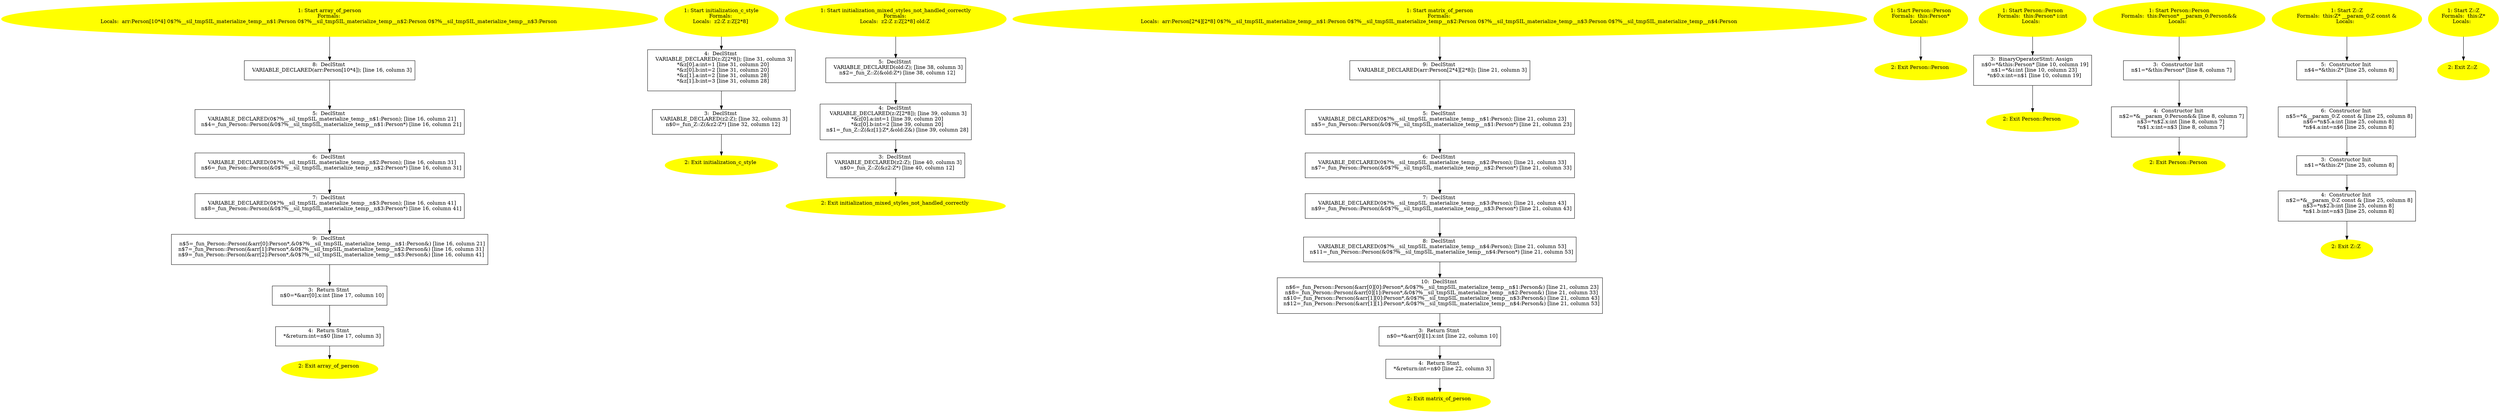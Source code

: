 /* @generated */
digraph cfg {
"array_of_person#7945672701495610995.0fecf6778237d47d15191cac7fab514c_1" [label="1: Start array_of_person\nFormals: \nLocals:  arr:Person[10*4] 0$?%__sil_tmpSIL_materialize_temp__n$1:Person 0$?%__sil_tmpSIL_materialize_temp__n$2:Person 0$?%__sil_tmpSIL_materialize_temp__n$3:Person \n  " color=yellow style=filled]
	

	 "array_of_person#7945672701495610995.0fecf6778237d47d15191cac7fab514c_1" -> "array_of_person#7945672701495610995.0fecf6778237d47d15191cac7fab514c_8" ;
"array_of_person#7945672701495610995.0fecf6778237d47d15191cac7fab514c_2" [label="2: Exit array_of_person \n  " color=yellow style=filled]
	

"array_of_person#7945672701495610995.0fecf6778237d47d15191cac7fab514c_3" [label="3:  Return Stmt \n   n$0=*&arr[0].x:int [line 17, column 10]\n " shape="box"]
	

	 "array_of_person#7945672701495610995.0fecf6778237d47d15191cac7fab514c_3" -> "array_of_person#7945672701495610995.0fecf6778237d47d15191cac7fab514c_4" ;
"array_of_person#7945672701495610995.0fecf6778237d47d15191cac7fab514c_4" [label="4:  Return Stmt \n   *&return:int=n$0 [line 17, column 3]\n " shape="box"]
	

	 "array_of_person#7945672701495610995.0fecf6778237d47d15191cac7fab514c_4" -> "array_of_person#7945672701495610995.0fecf6778237d47d15191cac7fab514c_2" ;
"array_of_person#7945672701495610995.0fecf6778237d47d15191cac7fab514c_5" [label="5:  DeclStmt \n   VARIABLE_DECLARED(0$?%__sil_tmpSIL_materialize_temp__n$1:Person); [line 16, column 21]\n  n$4=_fun_Person::Person(&0$?%__sil_tmpSIL_materialize_temp__n$1:Person*) [line 16, column 21]\n " shape="box"]
	

	 "array_of_person#7945672701495610995.0fecf6778237d47d15191cac7fab514c_5" -> "array_of_person#7945672701495610995.0fecf6778237d47d15191cac7fab514c_6" ;
"array_of_person#7945672701495610995.0fecf6778237d47d15191cac7fab514c_6" [label="6:  DeclStmt \n   VARIABLE_DECLARED(0$?%__sil_tmpSIL_materialize_temp__n$2:Person); [line 16, column 31]\n  n$6=_fun_Person::Person(&0$?%__sil_tmpSIL_materialize_temp__n$2:Person*) [line 16, column 31]\n " shape="box"]
	

	 "array_of_person#7945672701495610995.0fecf6778237d47d15191cac7fab514c_6" -> "array_of_person#7945672701495610995.0fecf6778237d47d15191cac7fab514c_7" ;
"array_of_person#7945672701495610995.0fecf6778237d47d15191cac7fab514c_7" [label="7:  DeclStmt \n   VARIABLE_DECLARED(0$?%__sil_tmpSIL_materialize_temp__n$3:Person); [line 16, column 41]\n  n$8=_fun_Person::Person(&0$?%__sil_tmpSIL_materialize_temp__n$3:Person*) [line 16, column 41]\n " shape="box"]
	

	 "array_of_person#7945672701495610995.0fecf6778237d47d15191cac7fab514c_7" -> "array_of_person#7945672701495610995.0fecf6778237d47d15191cac7fab514c_9" ;
"array_of_person#7945672701495610995.0fecf6778237d47d15191cac7fab514c_8" [label="8:  DeclStmt \n   VARIABLE_DECLARED(arr:Person[10*4]); [line 16, column 3]\n " shape="box"]
	

	 "array_of_person#7945672701495610995.0fecf6778237d47d15191cac7fab514c_8" -> "array_of_person#7945672701495610995.0fecf6778237d47d15191cac7fab514c_5" ;
"array_of_person#7945672701495610995.0fecf6778237d47d15191cac7fab514c_9" [label="9:  DeclStmt \n   n$5=_fun_Person::Person(&arr[0]:Person*,&0$?%__sil_tmpSIL_materialize_temp__n$1:Person&) [line 16, column 21]\n  n$7=_fun_Person::Person(&arr[1]:Person*,&0$?%__sil_tmpSIL_materialize_temp__n$2:Person&) [line 16, column 31]\n  n$9=_fun_Person::Person(&arr[2]:Person*,&0$?%__sil_tmpSIL_materialize_temp__n$3:Person&) [line 16, column 41]\n " shape="box"]
	

	 "array_of_person#7945672701495610995.0fecf6778237d47d15191cac7fab514c_9" -> "array_of_person#7945672701495610995.0fecf6778237d47d15191cac7fab514c_3" ;
"initialization_c_style#16495589501342328206.0d90448020e72c05f693b9221dac03f8_1" [label="1: Start initialization_c_style\nFormals: \nLocals:  z2:Z z:Z[2*8] \n  " color=yellow style=filled]
	

	 "initialization_c_style#16495589501342328206.0d90448020e72c05f693b9221dac03f8_1" -> "initialization_c_style#16495589501342328206.0d90448020e72c05f693b9221dac03f8_4" ;
"initialization_c_style#16495589501342328206.0d90448020e72c05f693b9221dac03f8_2" [label="2: Exit initialization_c_style \n  " color=yellow style=filled]
	

"initialization_c_style#16495589501342328206.0d90448020e72c05f693b9221dac03f8_3" [label="3:  DeclStmt \n   VARIABLE_DECLARED(z2:Z); [line 32, column 3]\n  n$0=_fun_Z::Z(&z2:Z*) [line 32, column 12]\n " shape="box"]
	

	 "initialization_c_style#16495589501342328206.0d90448020e72c05f693b9221dac03f8_3" -> "initialization_c_style#16495589501342328206.0d90448020e72c05f693b9221dac03f8_2" ;
"initialization_c_style#16495589501342328206.0d90448020e72c05f693b9221dac03f8_4" [label="4:  DeclStmt \n   VARIABLE_DECLARED(z:Z[2*8]); [line 31, column 3]\n  *&z[0].a:int=1 [line 31, column 20]\n  *&z[0].b:int=2 [line 31, column 20]\n  *&z[1].a:int=2 [line 31, column 28]\n  *&z[1].b:int=3 [line 31, column 28]\n " shape="box"]
	

	 "initialization_c_style#16495589501342328206.0d90448020e72c05f693b9221dac03f8_4" -> "initialization_c_style#16495589501342328206.0d90448020e72c05f693b9221dac03f8_3" ;
"initialization_mixed_styles_not_handled_correctly#5603413470418470631.422782850043f1b48105fbbb47efe379_1" [label="1: Start initialization_mixed_styles_not_handled_correctly\nFormals: \nLocals:  z2:Z z:Z[2*8] old:Z \n  " color=yellow style=filled]
	

	 "initialization_mixed_styles_not_handled_correctly#5603413470418470631.422782850043f1b48105fbbb47efe379_1" -> "initialization_mixed_styles_not_handled_correctly#5603413470418470631.422782850043f1b48105fbbb47efe379_5" ;
"initialization_mixed_styles_not_handled_correctly#5603413470418470631.422782850043f1b48105fbbb47efe379_2" [label="2: Exit initialization_mixed_styles_not_handled_correctly \n  " color=yellow style=filled]
	

"initialization_mixed_styles_not_handled_correctly#5603413470418470631.422782850043f1b48105fbbb47efe379_3" [label="3:  DeclStmt \n   VARIABLE_DECLARED(z2:Z); [line 40, column 3]\n  n$0=_fun_Z::Z(&z2:Z*) [line 40, column 12]\n " shape="box"]
	

	 "initialization_mixed_styles_not_handled_correctly#5603413470418470631.422782850043f1b48105fbbb47efe379_3" -> "initialization_mixed_styles_not_handled_correctly#5603413470418470631.422782850043f1b48105fbbb47efe379_2" ;
"initialization_mixed_styles_not_handled_correctly#5603413470418470631.422782850043f1b48105fbbb47efe379_4" [label="4:  DeclStmt \n   VARIABLE_DECLARED(z:Z[2*8]); [line 39, column 3]\n  *&z[0].a:int=1 [line 39, column 20]\n  *&z[0].b:int=2 [line 39, column 20]\n  n$1=_fun_Z::Z(&z[1]:Z*,&old:Z&) [line 39, column 28]\n " shape="box"]
	

	 "initialization_mixed_styles_not_handled_correctly#5603413470418470631.422782850043f1b48105fbbb47efe379_4" -> "initialization_mixed_styles_not_handled_correctly#5603413470418470631.422782850043f1b48105fbbb47efe379_3" ;
"initialization_mixed_styles_not_handled_correctly#5603413470418470631.422782850043f1b48105fbbb47efe379_5" [label="5:  DeclStmt \n   VARIABLE_DECLARED(old:Z); [line 38, column 3]\n  n$2=_fun_Z::Z(&old:Z*) [line 38, column 12]\n " shape="box"]
	

	 "initialization_mixed_styles_not_handled_correctly#5603413470418470631.422782850043f1b48105fbbb47efe379_5" -> "initialization_mixed_styles_not_handled_correctly#5603413470418470631.422782850043f1b48105fbbb47efe379_4" ;
"matrix_of_person#2881910427017022824.27f7f148c4911c13b3061cef6fe2673d_1" [label="1: Start matrix_of_person\nFormals: \nLocals:  arr:Person[2*4][2*8] 0$?%__sil_tmpSIL_materialize_temp__n$1:Person 0$?%__sil_tmpSIL_materialize_temp__n$2:Person 0$?%__sil_tmpSIL_materialize_temp__n$3:Person 0$?%__sil_tmpSIL_materialize_temp__n$4:Person \n  " color=yellow style=filled]
	

	 "matrix_of_person#2881910427017022824.27f7f148c4911c13b3061cef6fe2673d_1" -> "matrix_of_person#2881910427017022824.27f7f148c4911c13b3061cef6fe2673d_9" ;
"matrix_of_person#2881910427017022824.27f7f148c4911c13b3061cef6fe2673d_2" [label="2: Exit matrix_of_person \n  " color=yellow style=filled]
	

"matrix_of_person#2881910427017022824.27f7f148c4911c13b3061cef6fe2673d_3" [label="3:  Return Stmt \n   n$0=*&arr[0][1].x:int [line 22, column 10]\n " shape="box"]
	

	 "matrix_of_person#2881910427017022824.27f7f148c4911c13b3061cef6fe2673d_3" -> "matrix_of_person#2881910427017022824.27f7f148c4911c13b3061cef6fe2673d_4" ;
"matrix_of_person#2881910427017022824.27f7f148c4911c13b3061cef6fe2673d_4" [label="4:  Return Stmt \n   *&return:int=n$0 [line 22, column 3]\n " shape="box"]
	

	 "matrix_of_person#2881910427017022824.27f7f148c4911c13b3061cef6fe2673d_4" -> "matrix_of_person#2881910427017022824.27f7f148c4911c13b3061cef6fe2673d_2" ;
"matrix_of_person#2881910427017022824.27f7f148c4911c13b3061cef6fe2673d_5" [label="5:  DeclStmt \n   VARIABLE_DECLARED(0$?%__sil_tmpSIL_materialize_temp__n$1:Person); [line 21, column 23]\n  n$5=_fun_Person::Person(&0$?%__sil_tmpSIL_materialize_temp__n$1:Person*) [line 21, column 23]\n " shape="box"]
	

	 "matrix_of_person#2881910427017022824.27f7f148c4911c13b3061cef6fe2673d_5" -> "matrix_of_person#2881910427017022824.27f7f148c4911c13b3061cef6fe2673d_6" ;
"matrix_of_person#2881910427017022824.27f7f148c4911c13b3061cef6fe2673d_6" [label="6:  DeclStmt \n   VARIABLE_DECLARED(0$?%__sil_tmpSIL_materialize_temp__n$2:Person); [line 21, column 33]\n  n$7=_fun_Person::Person(&0$?%__sil_tmpSIL_materialize_temp__n$2:Person*) [line 21, column 33]\n " shape="box"]
	

	 "matrix_of_person#2881910427017022824.27f7f148c4911c13b3061cef6fe2673d_6" -> "matrix_of_person#2881910427017022824.27f7f148c4911c13b3061cef6fe2673d_7" ;
"matrix_of_person#2881910427017022824.27f7f148c4911c13b3061cef6fe2673d_7" [label="7:  DeclStmt \n   VARIABLE_DECLARED(0$?%__sil_tmpSIL_materialize_temp__n$3:Person); [line 21, column 43]\n  n$9=_fun_Person::Person(&0$?%__sil_tmpSIL_materialize_temp__n$3:Person*) [line 21, column 43]\n " shape="box"]
	

	 "matrix_of_person#2881910427017022824.27f7f148c4911c13b3061cef6fe2673d_7" -> "matrix_of_person#2881910427017022824.27f7f148c4911c13b3061cef6fe2673d_8" ;
"matrix_of_person#2881910427017022824.27f7f148c4911c13b3061cef6fe2673d_8" [label="8:  DeclStmt \n   VARIABLE_DECLARED(0$?%__sil_tmpSIL_materialize_temp__n$4:Person); [line 21, column 53]\n  n$11=_fun_Person::Person(&0$?%__sil_tmpSIL_materialize_temp__n$4:Person*) [line 21, column 53]\n " shape="box"]
	

	 "matrix_of_person#2881910427017022824.27f7f148c4911c13b3061cef6fe2673d_8" -> "matrix_of_person#2881910427017022824.27f7f148c4911c13b3061cef6fe2673d_10" ;
"matrix_of_person#2881910427017022824.27f7f148c4911c13b3061cef6fe2673d_9" [label="9:  DeclStmt \n   VARIABLE_DECLARED(arr:Person[2*4][2*8]); [line 21, column 3]\n " shape="box"]
	

	 "matrix_of_person#2881910427017022824.27f7f148c4911c13b3061cef6fe2673d_9" -> "matrix_of_person#2881910427017022824.27f7f148c4911c13b3061cef6fe2673d_5" ;
"matrix_of_person#2881910427017022824.27f7f148c4911c13b3061cef6fe2673d_10" [label="10:  DeclStmt \n   n$6=_fun_Person::Person(&arr[0][0]:Person*,&0$?%__sil_tmpSIL_materialize_temp__n$1:Person&) [line 21, column 23]\n  n$8=_fun_Person::Person(&arr[0][1]:Person*,&0$?%__sil_tmpSIL_materialize_temp__n$2:Person&) [line 21, column 33]\n  n$10=_fun_Person::Person(&arr[1][0]:Person*,&0$?%__sil_tmpSIL_materialize_temp__n$3:Person&) [line 21, column 43]\n  n$12=_fun_Person::Person(&arr[1][1]:Person*,&0$?%__sil_tmpSIL_materialize_temp__n$4:Person&) [line 21, column 53]\n " shape="box"]
	

	 "matrix_of_person#2881910427017022824.27f7f148c4911c13b3061cef6fe2673d_10" -> "matrix_of_person#2881910427017022824.27f7f148c4911c13b3061cef6fe2673d_3" ;
"Person#Person#{}11423624642537464427.024340598e1145cae95e43c1cafe7ee4_1" [label="1: Start Person::Person\nFormals:  this:Person*\nLocals:  \n  " color=yellow style=filled]
	

	 "Person#Person#{}11423624642537464427.024340598e1145cae95e43c1cafe7ee4_1" -> "Person#Person#{}11423624642537464427.024340598e1145cae95e43c1cafe7ee4_2" ;
"Person#Person#{}11423624642537464427.024340598e1145cae95e43c1cafe7ee4_2" [label="2: Exit Person::Person \n  " color=yellow style=filled]
	

"Person#Person#{}11423638936188631170.0b165853cc3237f8c5101c6a90169137_1" [label="1: Start Person::Person\nFormals:  this:Person* i:int\nLocals:  \n  " color=yellow style=filled]
	

	 "Person#Person#{}11423638936188631170.0b165853cc3237f8c5101c6a90169137_1" -> "Person#Person#{}11423638936188631170.0b165853cc3237f8c5101c6a90169137_3" ;
"Person#Person#{}11423638936188631170.0b165853cc3237f8c5101c6a90169137_2" [label="2: Exit Person::Person \n  " color=yellow style=filled]
	

"Person#Person#{}11423638936188631170.0b165853cc3237f8c5101c6a90169137_3" [label="3:  BinaryOperatorStmt: Assign \n   n$0=*&this:Person* [line 10, column 19]\n  n$1=*&i:int [line 10, column 23]\n  *n$0.x:int=n$1 [line 10, column 19]\n " shape="box"]
	

	 "Person#Person#{}11423638936188631170.0b165853cc3237f8c5101c6a90169137_3" -> "Person#Person#{}11423638936188631170.0b165853cc3237f8c5101c6a90169137_2" ;
"Person#Person#{}2912364444240684306.9dd701cca124df4f7dc81b093c2cb1bd_1" [label="1: Start Person::Person\nFormals:  this:Person* __param_0:Person&&\nLocals:  \n  " color=yellow style=filled]
	

	 "Person#Person#{}2912364444240684306.9dd701cca124df4f7dc81b093c2cb1bd_1" -> "Person#Person#{}2912364444240684306.9dd701cca124df4f7dc81b093c2cb1bd_3" ;
"Person#Person#{}2912364444240684306.9dd701cca124df4f7dc81b093c2cb1bd_2" [label="2: Exit Person::Person \n  " color=yellow style=filled]
	

"Person#Person#{}2912364444240684306.9dd701cca124df4f7dc81b093c2cb1bd_3" [label="3:  Constructor Init \n   n$1=*&this:Person* [line 8, column 7]\n " shape="box"]
	

	 "Person#Person#{}2912364444240684306.9dd701cca124df4f7dc81b093c2cb1bd_3" -> "Person#Person#{}2912364444240684306.9dd701cca124df4f7dc81b093c2cb1bd_4" ;
"Person#Person#{}2912364444240684306.9dd701cca124df4f7dc81b093c2cb1bd_4" [label="4:  Constructor Init \n   n$2=*&__param_0:Person&& [line 8, column 7]\n  n$3=*n$2.x:int [line 8, column 7]\n  *n$1.x:int=n$3 [line 8, column 7]\n " shape="box"]
	

	 "Person#Person#{}2912364444240684306.9dd701cca124df4f7dc81b093c2cb1bd_4" -> "Person#Person#{}2912364444240684306.9dd701cca124df4f7dc81b093c2cb1bd_2" ;
"Z#Z#{[copy_ctor]}14712705283456466662.0df637c2b5282a19c9d7451651605a3d_1" [label="1: Start Z::Z\nFormals:  this:Z* __param_0:Z const &\nLocals:  \n  " color=yellow style=filled]
	

	 "Z#Z#{[copy_ctor]}14712705283456466662.0df637c2b5282a19c9d7451651605a3d_1" -> "Z#Z#{[copy_ctor]}14712705283456466662.0df637c2b5282a19c9d7451651605a3d_5" ;
"Z#Z#{[copy_ctor]}14712705283456466662.0df637c2b5282a19c9d7451651605a3d_2" [label="2: Exit Z::Z \n  " color=yellow style=filled]
	

"Z#Z#{[copy_ctor]}14712705283456466662.0df637c2b5282a19c9d7451651605a3d_3" [label="3:  Constructor Init \n   n$1=*&this:Z* [line 25, column 8]\n " shape="box"]
	

	 "Z#Z#{[copy_ctor]}14712705283456466662.0df637c2b5282a19c9d7451651605a3d_3" -> "Z#Z#{[copy_ctor]}14712705283456466662.0df637c2b5282a19c9d7451651605a3d_4" ;
"Z#Z#{[copy_ctor]}14712705283456466662.0df637c2b5282a19c9d7451651605a3d_4" [label="4:  Constructor Init \n   n$2=*&__param_0:Z const & [line 25, column 8]\n  n$3=*n$2.b:int [line 25, column 8]\n  *n$1.b:int=n$3 [line 25, column 8]\n " shape="box"]
	

	 "Z#Z#{[copy_ctor]}14712705283456466662.0df637c2b5282a19c9d7451651605a3d_4" -> "Z#Z#{[copy_ctor]}14712705283456466662.0df637c2b5282a19c9d7451651605a3d_2" ;
"Z#Z#{[copy_ctor]}14712705283456466662.0df637c2b5282a19c9d7451651605a3d_5" [label="5:  Constructor Init \n   n$4=*&this:Z* [line 25, column 8]\n " shape="box"]
	

	 "Z#Z#{[copy_ctor]}14712705283456466662.0df637c2b5282a19c9d7451651605a3d_5" -> "Z#Z#{[copy_ctor]}14712705283456466662.0df637c2b5282a19c9d7451651605a3d_6" ;
"Z#Z#{[copy_ctor]}14712705283456466662.0df637c2b5282a19c9d7451651605a3d_6" [label="6:  Constructor Init \n   n$5=*&__param_0:Z const & [line 25, column 8]\n  n$6=*n$5.a:int [line 25, column 8]\n  *n$4.a:int=n$6 [line 25, column 8]\n " shape="box"]
	

	 "Z#Z#{[copy_ctor]}14712705283456466662.0df637c2b5282a19c9d7451651605a3d_6" -> "Z#Z#{[copy_ctor]}14712705283456466662.0df637c2b5282a19c9d7451651605a3d_3" ;
"Z#Z#{}17186949825793710515.ab3665f50e9cdb617b44d578915343a3_1" [label="1: Start Z::Z\nFormals:  this:Z*\nLocals:  \n  " color=yellow style=filled]
	

	 "Z#Z#{}17186949825793710515.ab3665f50e9cdb617b44d578915343a3_1" -> "Z#Z#{}17186949825793710515.ab3665f50e9cdb617b44d578915343a3_2" ;
"Z#Z#{}17186949825793710515.ab3665f50e9cdb617b44d578915343a3_2" [label="2: Exit Z::Z \n  " color=yellow style=filled]
	

}
